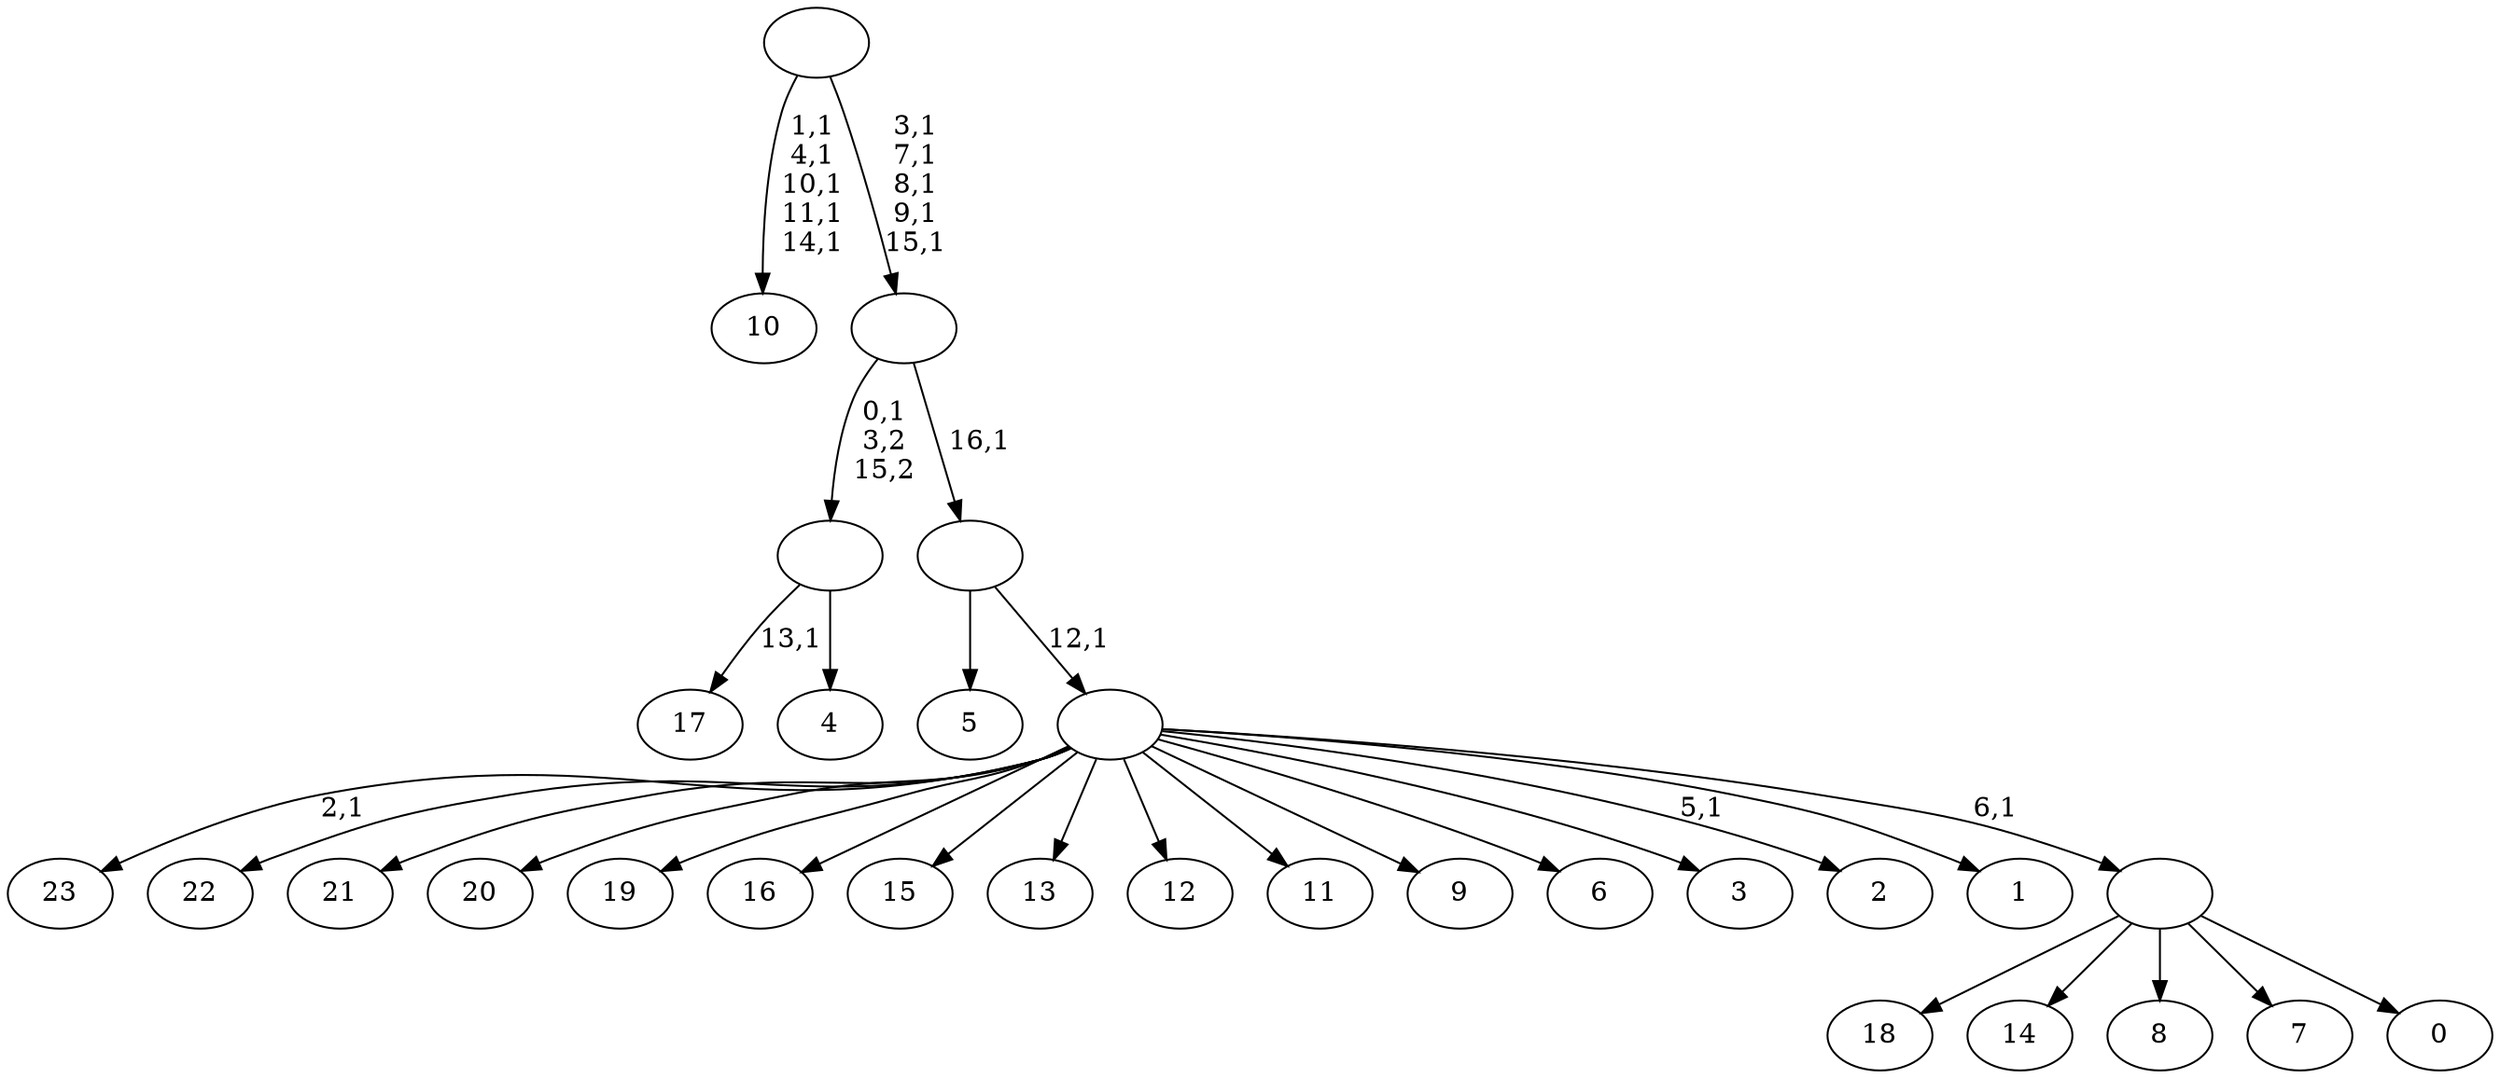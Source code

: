 digraph T {
	41 [label="23"]
	39 [label="22"]
	38 [label="21"]
	37 [label="20"]
	36 [label="19"]
	35 [label="18"]
	34 [label="17"]
	32 [label="16"]
	31 [label="15"]
	30 [label="14"]
	29 [label="13"]
	28 [label="12"]
	27 [label="11"]
	26 [label="10"]
	20 [label="9"]
	19 [label="8"]
	18 [label="7"]
	17 [label="6"]
	16 [label="5"]
	15 [label="4"]
	14 [label=""]
	13 [label="3"]
	12 [label="2"]
	10 [label="1"]
	9 [label="0"]
	8 [label=""]
	7 [label=""]
	6 [label=""]
	5 [label=""]
	0 [label=""]
	14 -> 34 [label="13,1"]
	14 -> 15 [label=""]
	8 -> 35 [label=""]
	8 -> 30 [label=""]
	8 -> 19 [label=""]
	8 -> 18 [label=""]
	8 -> 9 [label=""]
	7 -> 12 [label="5,1"]
	7 -> 41 [label="2,1"]
	7 -> 39 [label=""]
	7 -> 38 [label=""]
	7 -> 37 [label=""]
	7 -> 36 [label=""]
	7 -> 32 [label=""]
	7 -> 31 [label=""]
	7 -> 29 [label=""]
	7 -> 28 [label=""]
	7 -> 27 [label=""]
	7 -> 20 [label=""]
	7 -> 17 [label=""]
	7 -> 13 [label=""]
	7 -> 10 [label=""]
	7 -> 8 [label="6,1"]
	6 -> 16 [label=""]
	6 -> 7 [label="12,1"]
	5 -> 14 [label="0,1\n3,2\n15,2"]
	5 -> 6 [label="16,1"]
	0 -> 5 [label="3,1\n7,1\n8,1\n9,1\n15,1"]
	0 -> 26 [label="1,1\n4,1\n10,1\n11,1\n14,1"]
}
